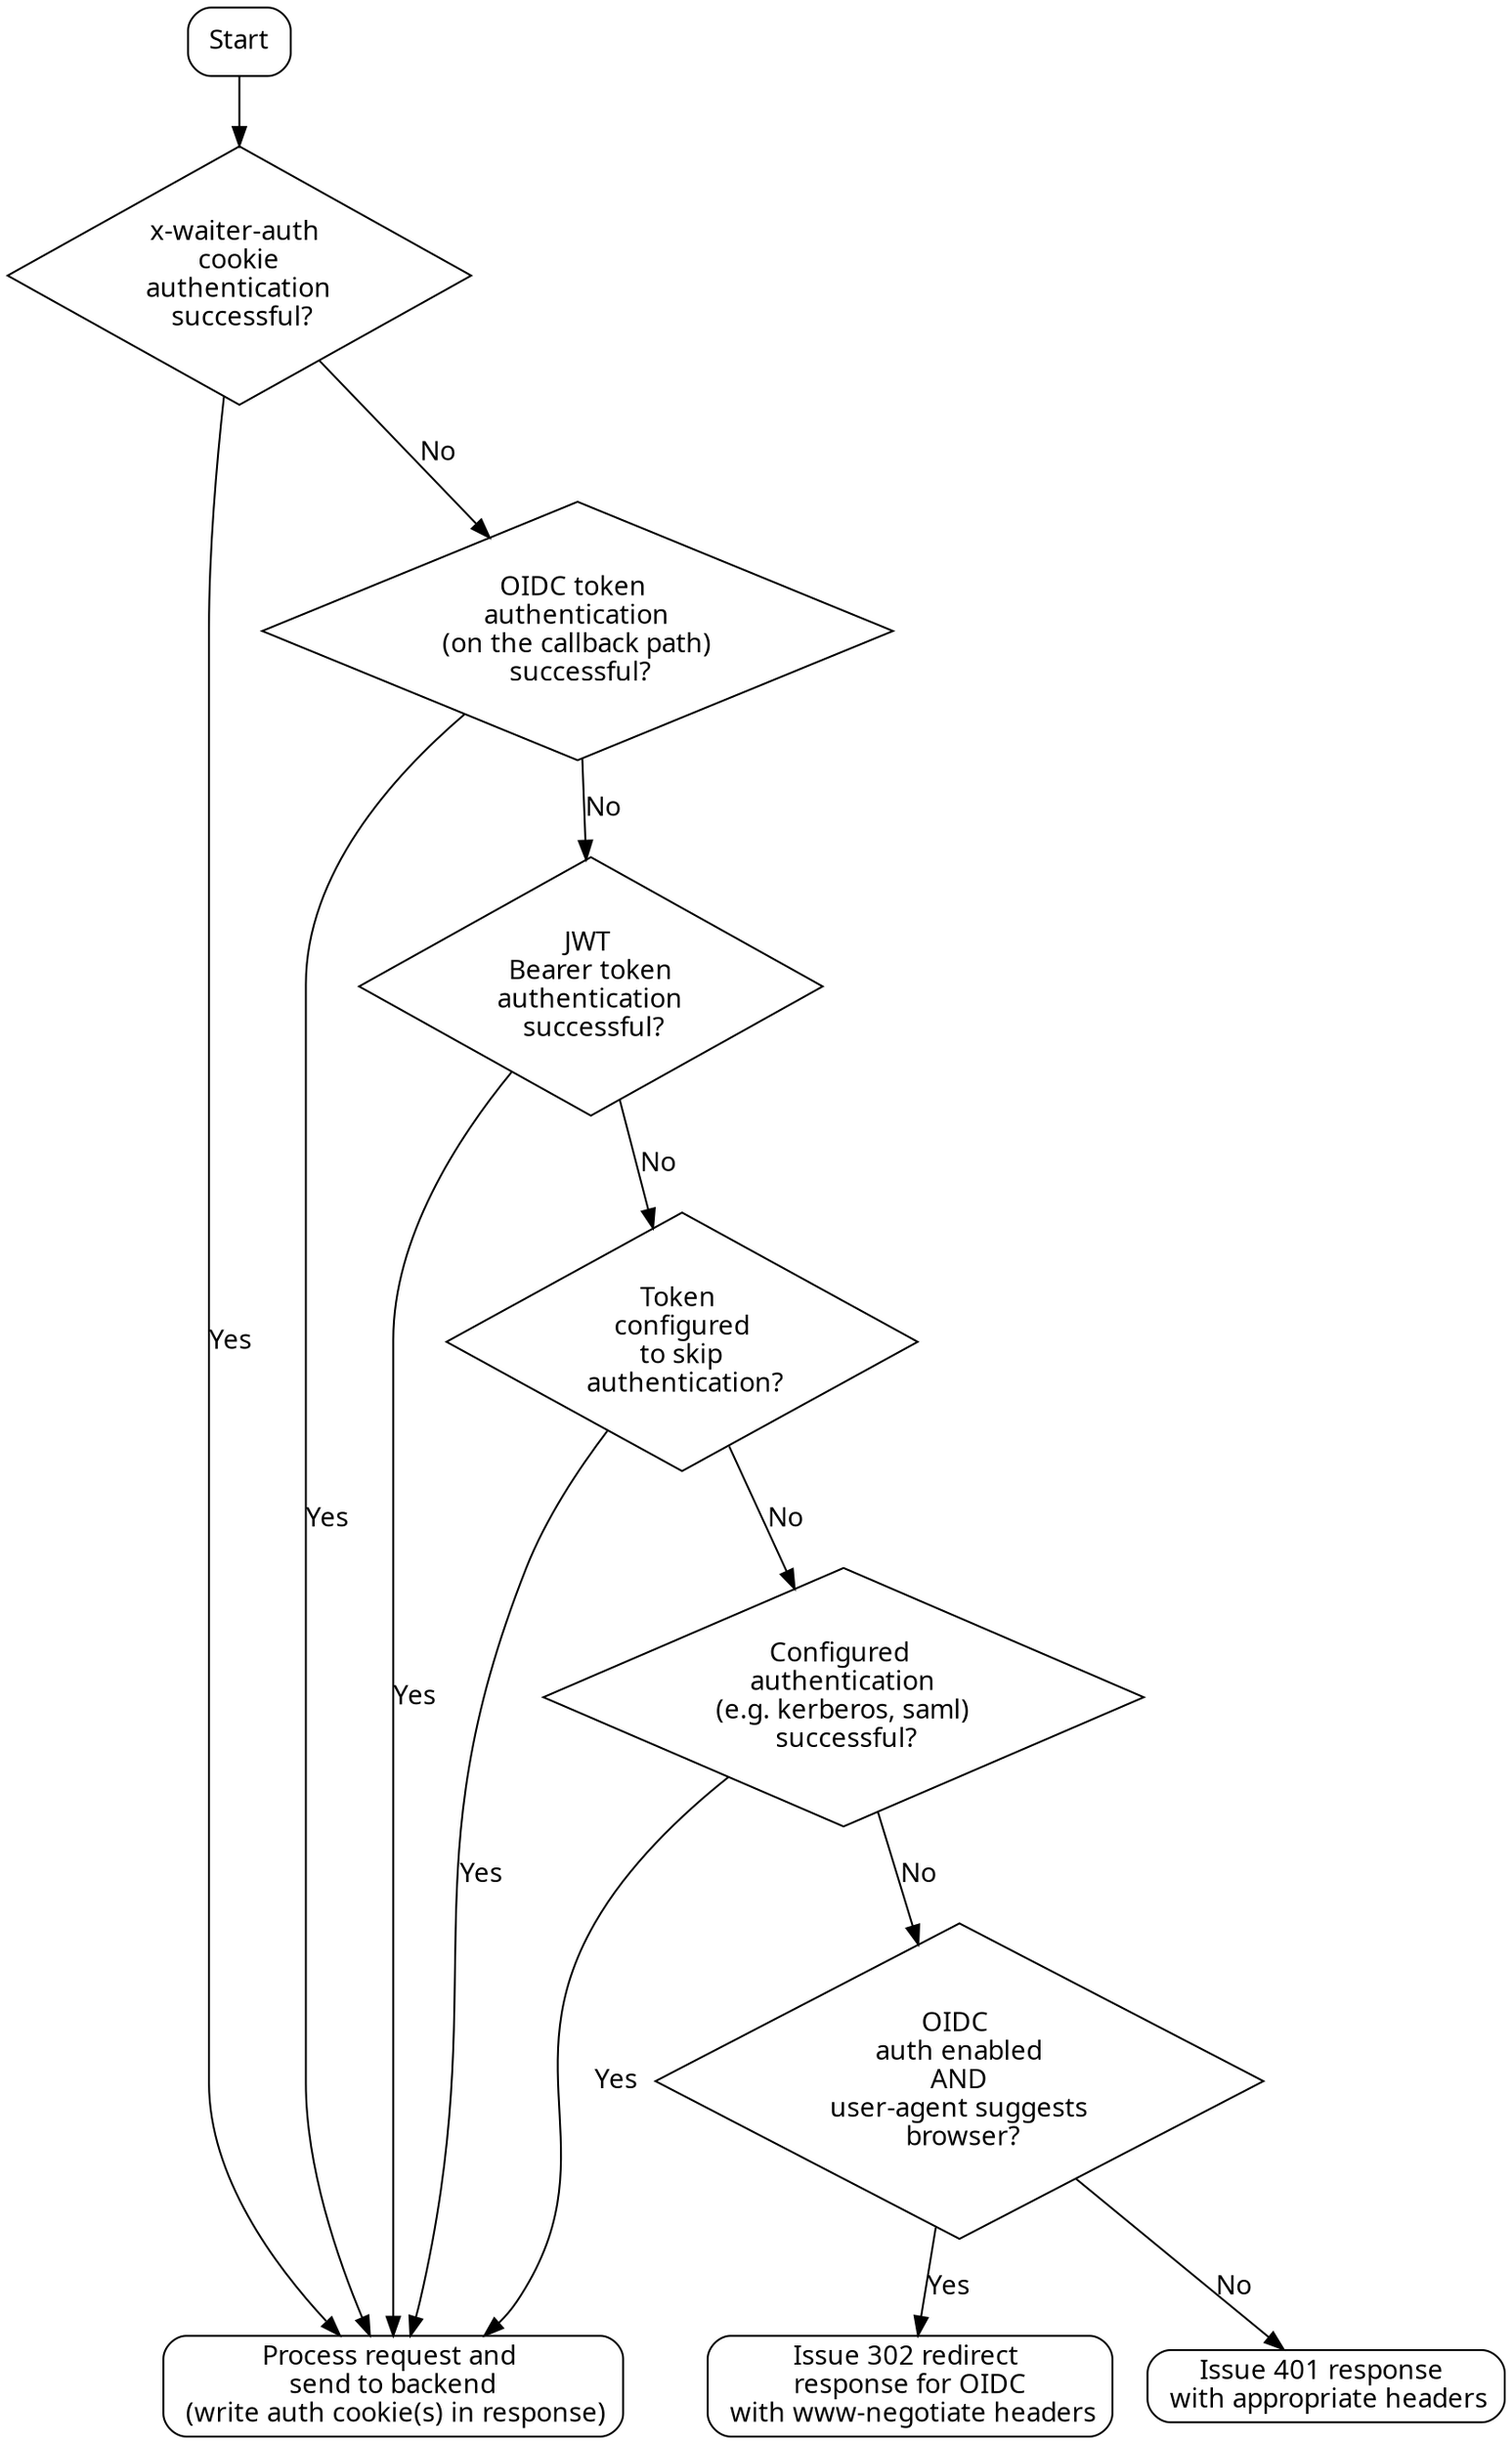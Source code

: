 digraph WaiterAuthenticationFlowchart {

  node [fontname = "Handlee"];
  edge [fontname = "Handlee"];

  start [
    label = "Start";
    shape = rect;
    style = "rounded";
  ];

  auth_success [
    label = "Process request and \n send to backend \n (write auth cookie(s) in response)";
    shape = rect;
    style = "rounded";
  ];
  respond_302 [
    label = "Issue 302 redirect \n response for OIDC \n with www-negotiate headers";
    shape = rect;
    style = "rounded";
  ];
  respond_401 [
    label = "Issue 401 response \n with appropriate headers";
    shape = rect;
    style = "rounded";
  ];
  {
    rank=same;
    auth_success; respond_302; respond_401;
  }

  waiter_auth_cookie [
    label = "x-waiter-auth \n cookie \n authentication \n successful?";
    shape = diamond;
  ];

  oidc_auth [
    label = "OIDC token \n authentication \n (on the callback path) \n successful?";
    shape = diamond;
  ];

  jwt_auth [
    label = "JWT \n Bearer token \n authentication \n successful?";
    shape = diamond;
  ];

  skip_auth [
    label = "Token \n configured \n to skip \n authentication?";
    shape = diamond;
  ];

  configured_auth [
    label = "Configured \n authentication \n (e.g. kerberos, saml) \n successful?";
    shape = diamond;
  ];

  browser [
    label = "OIDC \n auth enabled \n AND \n user-agent suggests \n browser?";
    shape = diamond;
  ];

  start -> waiter_auth_cookie;
  waiter_auth_cookie -> oidc_auth [ label = "No" ];
  waiter_auth_cookie -> auth_success [ label = "Yes" ];
  oidc_auth -> jwt_auth [ label = "No" ];
  oidc_auth -> auth_success [ label = "Yes" ];
  jwt_auth -> skip_auth [ label = "No" ];
  jwt_auth -> auth_success [ label = "Yes" ];
  skip_auth -> configured_auth [ label = "No" ];
  skip_auth -> auth_success [ label = "Yes" ];
  configured_auth -> browser [ label = "No" ];
  configured_auth -> auth_success [ label = "Yes" ];
  browser -> respond_401 [ label = "No" ];
  browser -> respond_302 [ label = "Yes" ];
}